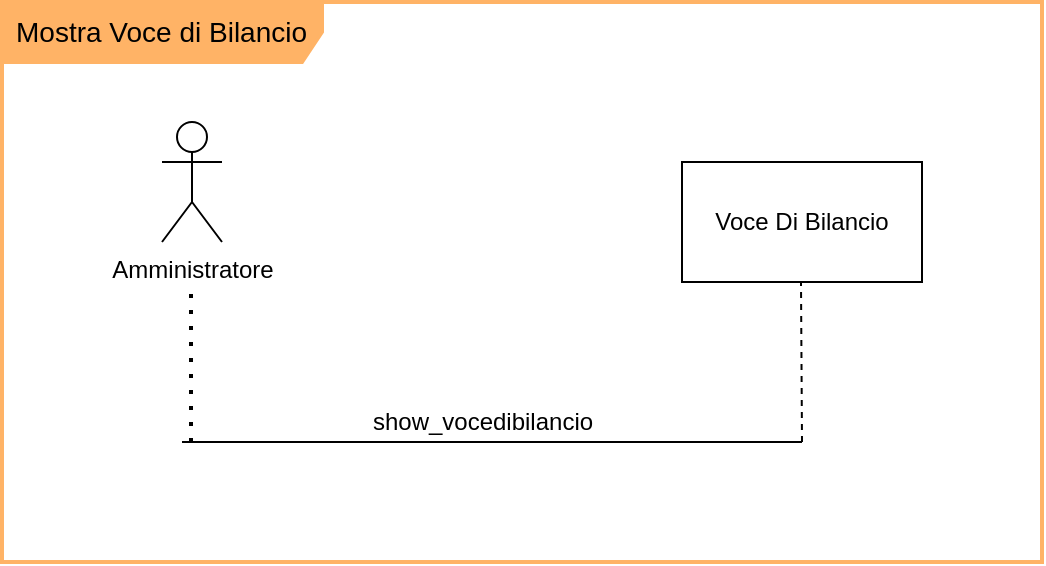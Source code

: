 <mxfile version="17.2.4" type="google"><diagram id="kgpKYQtTHZ0yAKxKKP6v" name="Page-1"><mxGraphModel grid="0" page="0" gridSize="10" guides="1" tooltips="1" connect="1" arrows="1" fold="1" pageScale="1" pageWidth="850" pageHeight="1100" math="0" shadow="0"><root><mxCell id="0"/><mxCell id="1" parent="0"/><mxCell id="5acQtmr5sV5u2io8RJ4G-1" value="Amministratore" style="shape=umlActor;verticalLabelPosition=bottom;verticalAlign=top;html=1;outlineConnect=0;" vertex="1" parent="1"><mxGeometry x="120" y="60" width="30" height="60" as="geometry"/></mxCell><mxCell id="5acQtmr5sV5u2io8RJ4G-2" value="" style="endArrow=none;dashed=1;html=1;dashPattern=1 3;strokeWidth=2;" edge="1" parent="1"><mxGeometry width="50" height="50" relative="1" as="geometry"><mxPoint x="134.5" y="220" as="sourcePoint"/><mxPoint x="134.5" y="140" as="targetPoint"/></mxGeometry></mxCell><mxCell id="5acQtmr5sV5u2io8RJ4G-4" value="Voce Di Bilancio" style="rounded=0;whiteSpace=wrap;html=1;" vertex="1" parent="1"><mxGeometry x="380" y="80" width="120" height="60" as="geometry"/></mxCell><mxCell id="5acQtmr5sV5u2io8RJ4G-5" value="" style="endArrow=none;html=1;" edge="1" parent="1"><mxGeometry width="50" height="50" relative="1" as="geometry"><mxPoint x="130" y="220" as="sourcePoint"/><mxPoint x="440" y="220" as="targetPoint"/></mxGeometry></mxCell><mxCell id="5acQtmr5sV5u2io8RJ4G-6" value="" style="endArrow=none;dashed=1;html=1;" edge="1" parent="1"><mxGeometry width="50" height="50" relative="1" as="geometry"><mxPoint x="440" y="220" as="sourcePoint"/><mxPoint x="439.5" y="140" as="targetPoint"/></mxGeometry></mxCell><mxCell id="5acQtmr5sV5u2io8RJ4G-7" value="show_vocedibilancio" style="text;html=1;align=center;verticalAlign=middle;resizable=0;points=[];autosize=1;strokeColor=none;" vertex="1" parent="1"><mxGeometry x="215" y="200" width="130" height="20" as="geometry"/></mxCell><mxCell id="1_Z89PErCpqAEnyoCXZu-1" value="&lt;font style=&quot;font-size: 14px&quot;&gt;Mostra Voce di Bilancio&lt;/font&gt;" style="shape=umlFrame;whiteSpace=wrap;html=1;width=160;height=30;boundedLbl=1;verticalAlign=middle;align=left;spacingLeft=5;fillColor=#FFB366;strokeColor=#FFB366;strokeWidth=2;" vertex="1" parent="1"><mxGeometry x="40" width="520" height="280" as="geometry"/></mxCell></root></mxGraphModel></diagram></mxfile>